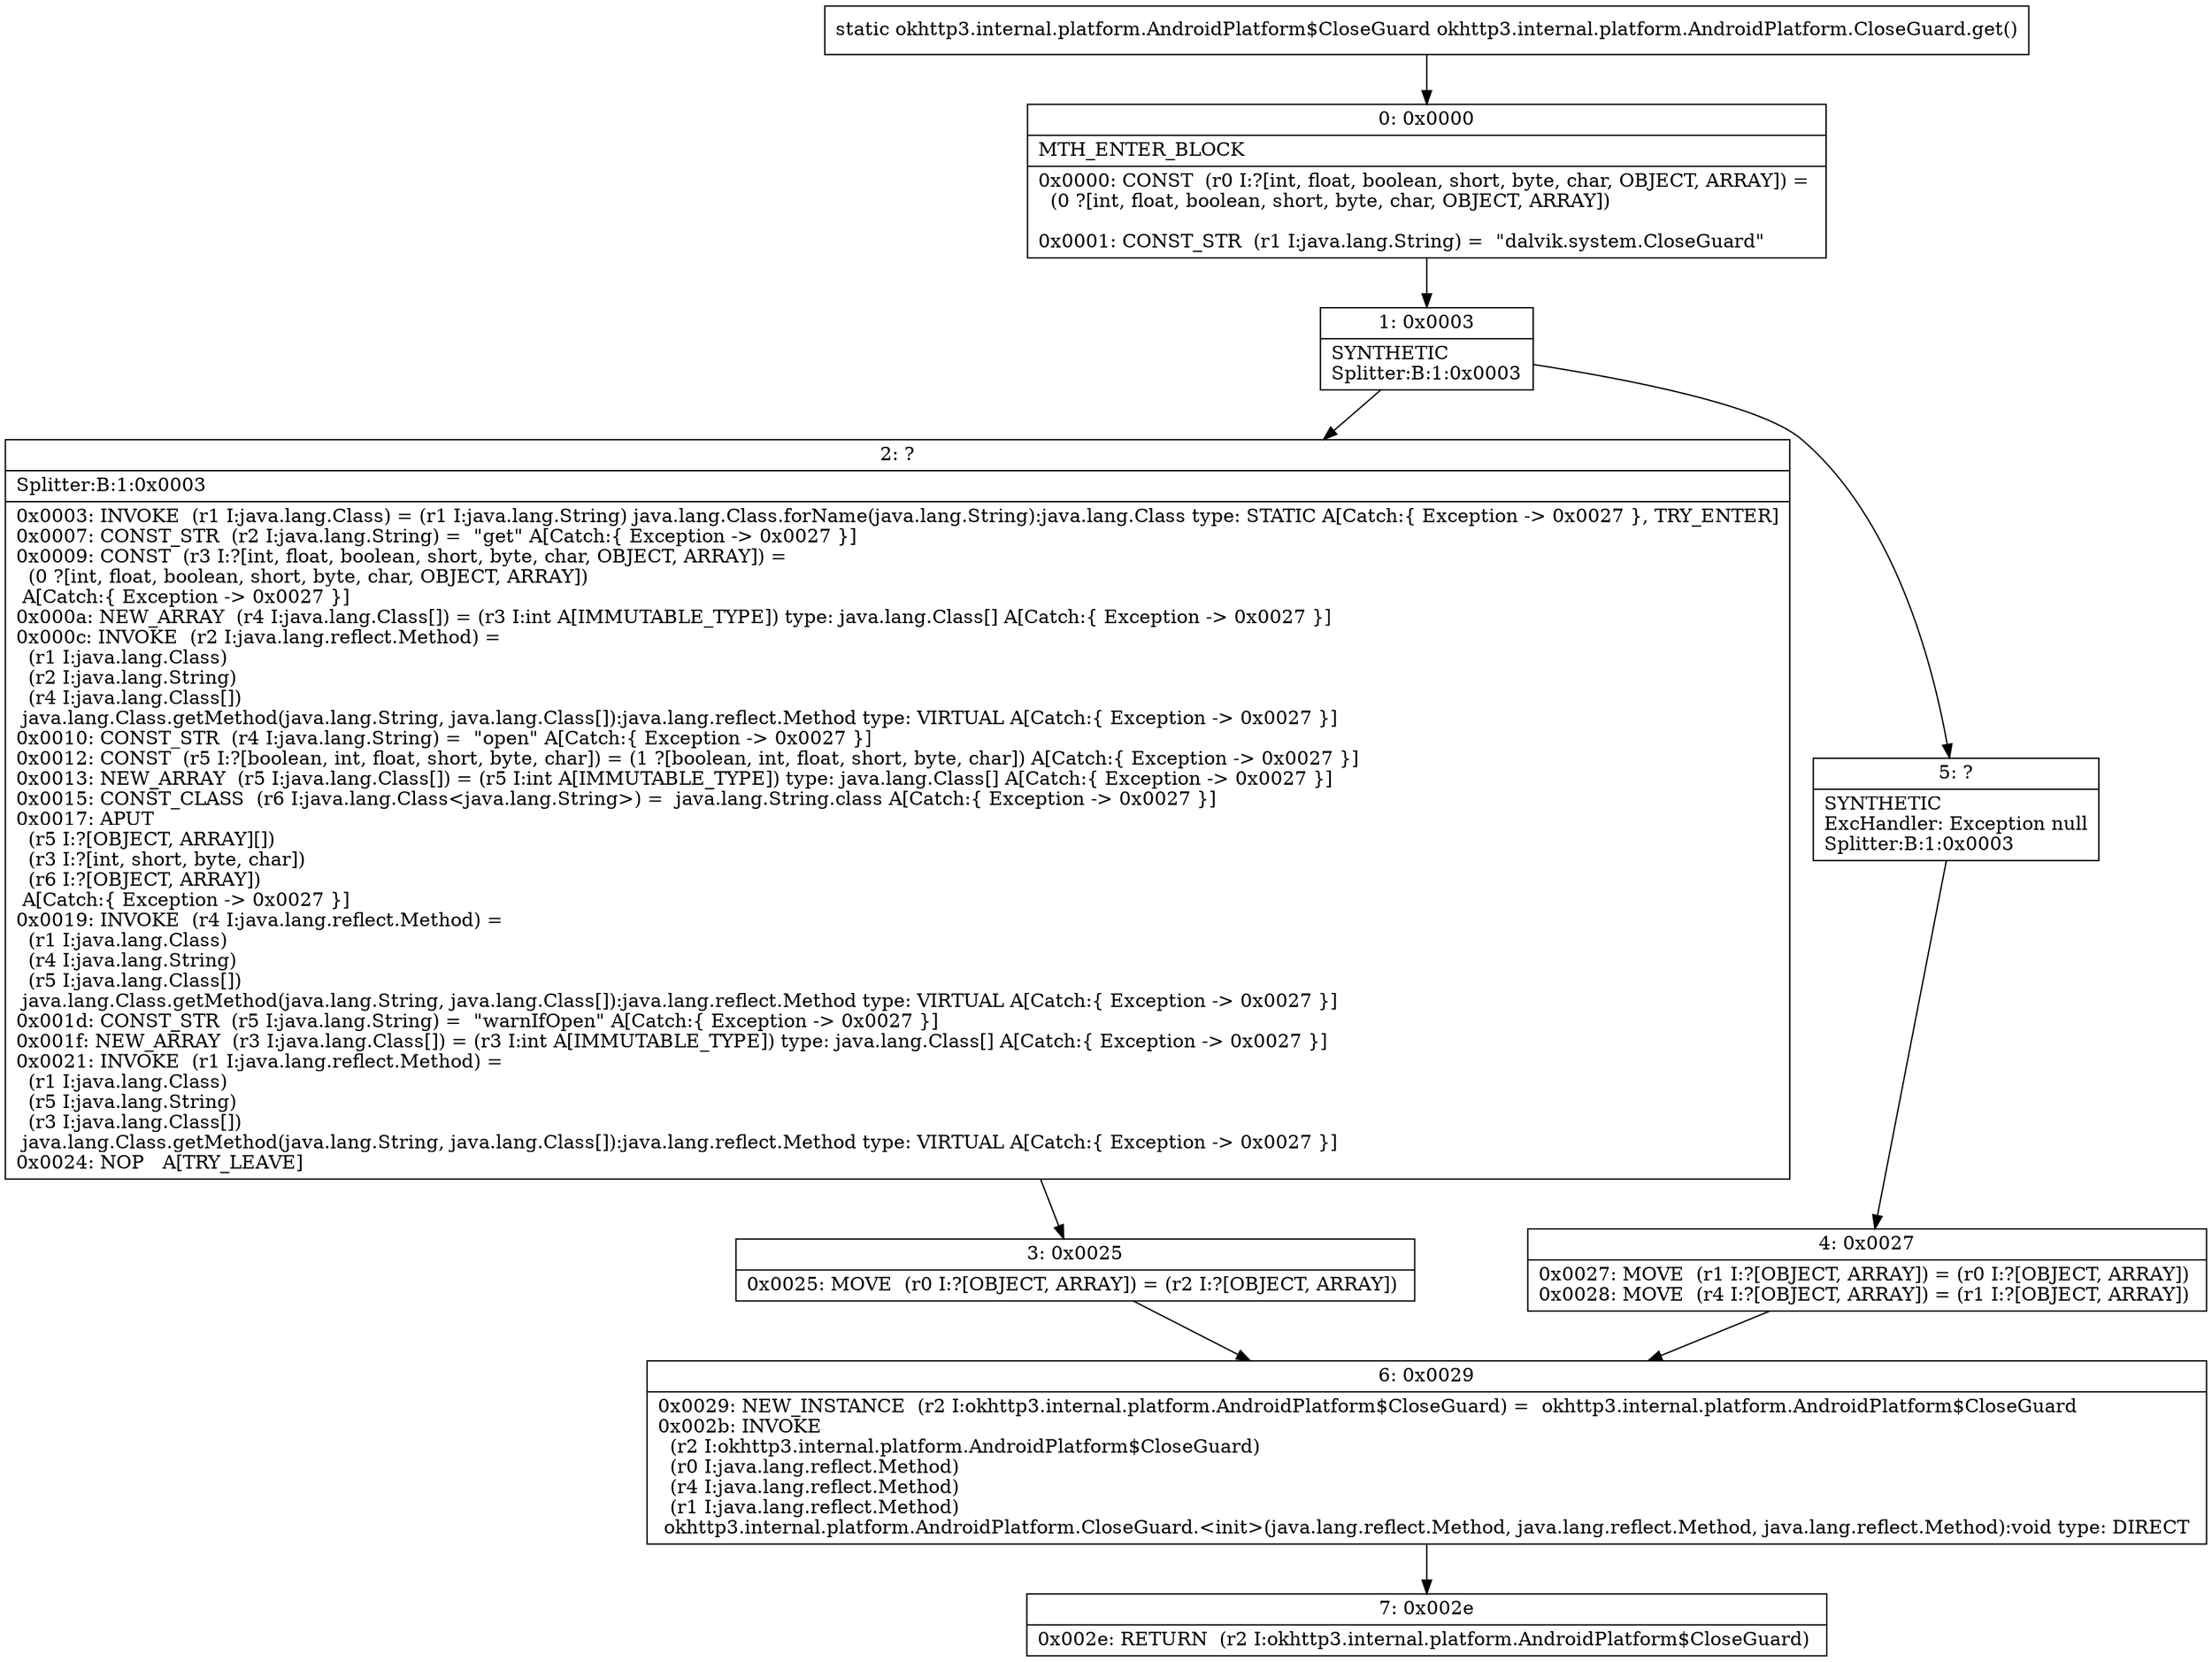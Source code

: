 digraph "CFG forokhttp3.internal.platform.AndroidPlatform.CloseGuard.get()Lokhttp3\/internal\/platform\/AndroidPlatform$CloseGuard;" {
Node_0 [shape=record,label="{0\:\ 0x0000|MTH_ENTER_BLOCK\l|0x0000: CONST  (r0 I:?[int, float, boolean, short, byte, char, OBJECT, ARRAY]) = \l  (0 ?[int, float, boolean, short, byte, char, OBJECT, ARRAY])\l \l0x0001: CONST_STR  (r1 I:java.lang.String) =  \"dalvik.system.CloseGuard\" \l}"];
Node_1 [shape=record,label="{1\:\ 0x0003|SYNTHETIC\lSplitter:B:1:0x0003\l}"];
Node_2 [shape=record,label="{2\:\ ?|Splitter:B:1:0x0003\l|0x0003: INVOKE  (r1 I:java.lang.Class) = (r1 I:java.lang.String) java.lang.Class.forName(java.lang.String):java.lang.Class type: STATIC A[Catch:\{ Exception \-\> 0x0027 \}, TRY_ENTER]\l0x0007: CONST_STR  (r2 I:java.lang.String) =  \"get\" A[Catch:\{ Exception \-\> 0x0027 \}]\l0x0009: CONST  (r3 I:?[int, float, boolean, short, byte, char, OBJECT, ARRAY]) = \l  (0 ?[int, float, boolean, short, byte, char, OBJECT, ARRAY])\l A[Catch:\{ Exception \-\> 0x0027 \}]\l0x000a: NEW_ARRAY  (r4 I:java.lang.Class[]) = (r3 I:int A[IMMUTABLE_TYPE]) type: java.lang.Class[] A[Catch:\{ Exception \-\> 0x0027 \}]\l0x000c: INVOKE  (r2 I:java.lang.reflect.Method) = \l  (r1 I:java.lang.Class)\l  (r2 I:java.lang.String)\l  (r4 I:java.lang.Class[])\l java.lang.Class.getMethod(java.lang.String, java.lang.Class[]):java.lang.reflect.Method type: VIRTUAL A[Catch:\{ Exception \-\> 0x0027 \}]\l0x0010: CONST_STR  (r4 I:java.lang.String) =  \"open\" A[Catch:\{ Exception \-\> 0x0027 \}]\l0x0012: CONST  (r5 I:?[boolean, int, float, short, byte, char]) = (1 ?[boolean, int, float, short, byte, char]) A[Catch:\{ Exception \-\> 0x0027 \}]\l0x0013: NEW_ARRAY  (r5 I:java.lang.Class[]) = (r5 I:int A[IMMUTABLE_TYPE]) type: java.lang.Class[] A[Catch:\{ Exception \-\> 0x0027 \}]\l0x0015: CONST_CLASS  (r6 I:java.lang.Class\<java.lang.String\>) =  java.lang.String.class A[Catch:\{ Exception \-\> 0x0027 \}]\l0x0017: APUT  \l  (r5 I:?[OBJECT, ARRAY][])\l  (r3 I:?[int, short, byte, char])\l  (r6 I:?[OBJECT, ARRAY])\l A[Catch:\{ Exception \-\> 0x0027 \}]\l0x0019: INVOKE  (r4 I:java.lang.reflect.Method) = \l  (r1 I:java.lang.Class)\l  (r4 I:java.lang.String)\l  (r5 I:java.lang.Class[])\l java.lang.Class.getMethod(java.lang.String, java.lang.Class[]):java.lang.reflect.Method type: VIRTUAL A[Catch:\{ Exception \-\> 0x0027 \}]\l0x001d: CONST_STR  (r5 I:java.lang.String) =  \"warnIfOpen\" A[Catch:\{ Exception \-\> 0x0027 \}]\l0x001f: NEW_ARRAY  (r3 I:java.lang.Class[]) = (r3 I:int A[IMMUTABLE_TYPE]) type: java.lang.Class[] A[Catch:\{ Exception \-\> 0x0027 \}]\l0x0021: INVOKE  (r1 I:java.lang.reflect.Method) = \l  (r1 I:java.lang.Class)\l  (r5 I:java.lang.String)\l  (r3 I:java.lang.Class[])\l java.lang.Class.getMethod(java.lang.String, java.lang.Class[]):java.lang.reflect.Method type: VIRTUAL A[Catch:\{ Exception \-\> 0x0027 \}]\l0x0024: NOP   A[TRY_LEAVE]\l}"];
Node_3 [shape=record,label="{3\:\ 0x0025|0x0025: MOVE  (r0 I:?[OBJECT, ARRAY]) = (r2 I:?[OBJECT, ARRAY]) \l}"];
Node_4 [shape=record,label="{4\:\ 0x0027|0x0027: MOVE  (r1 I:?[OBJECT, ARRAY]) = (r0 I:?[OBJECT, ARRAY]) \l0x0028: MOVE  (r4 I:?[OBJECT, ARRAY]) = (r1 I:?[OBJECT, ARRAY]) \l}"];
Node_5 [shape=record,label="{5\:\ ?|SYNTHETIC\lExcHandler: Exception null\lSplitter:B:1:0x0003\l}"];
Node_6 [shape=record,label="{6\:\ 0x0029|0x0029: NEW_INSTANCE  (r2 I:okhttp3.internal.platform.AndroidPlatform$CloseGuard) =  okhttp3.internal.platform.AndroidPlatform$CloseGuard \l0x002b: INVOKE  \l  (r2 I:okhttp3.internal.platform.AndroidPlatform$CloseGuard)\l  (r0 I:java.lang.reflect.Method)\l  (r4 I:java.lang.reflect.Method)\l  (r1 I:java.lang.reflect.Method)\l okhttp3.internal.platform.AndroidPlatform.CloseGuard.\<init\>(java.lang.reflect.Method, java.lang.reflect.Method, java.lang.reflect.Method):void type: DIRECT \l}"];
Node_7 [shape=record,label="{7\:\ 0x002e|0x002e: RETURN  (r2 I:okhttp3.internal.platform.AndroidPlatform$CloseGuard) \l}"];
MethodNode[shape=record,label="{static okhttp3.internal.platform.AndroidPlatform$CloseGuard okhttp3.internal.platform.AndroidPlatform.CloseGuard.get() }"];
MethodNode -> Node_0;
Node_0 -> Node_1;
Node_1 -> Node_2;
Node_1 -> Node_5;
Node_2 -> Node_3;
Node_3 -> Node_6;
Node_4 -> Node_6;
Node_5 -> Node_4;
Node_6 -> Node_7;
}


